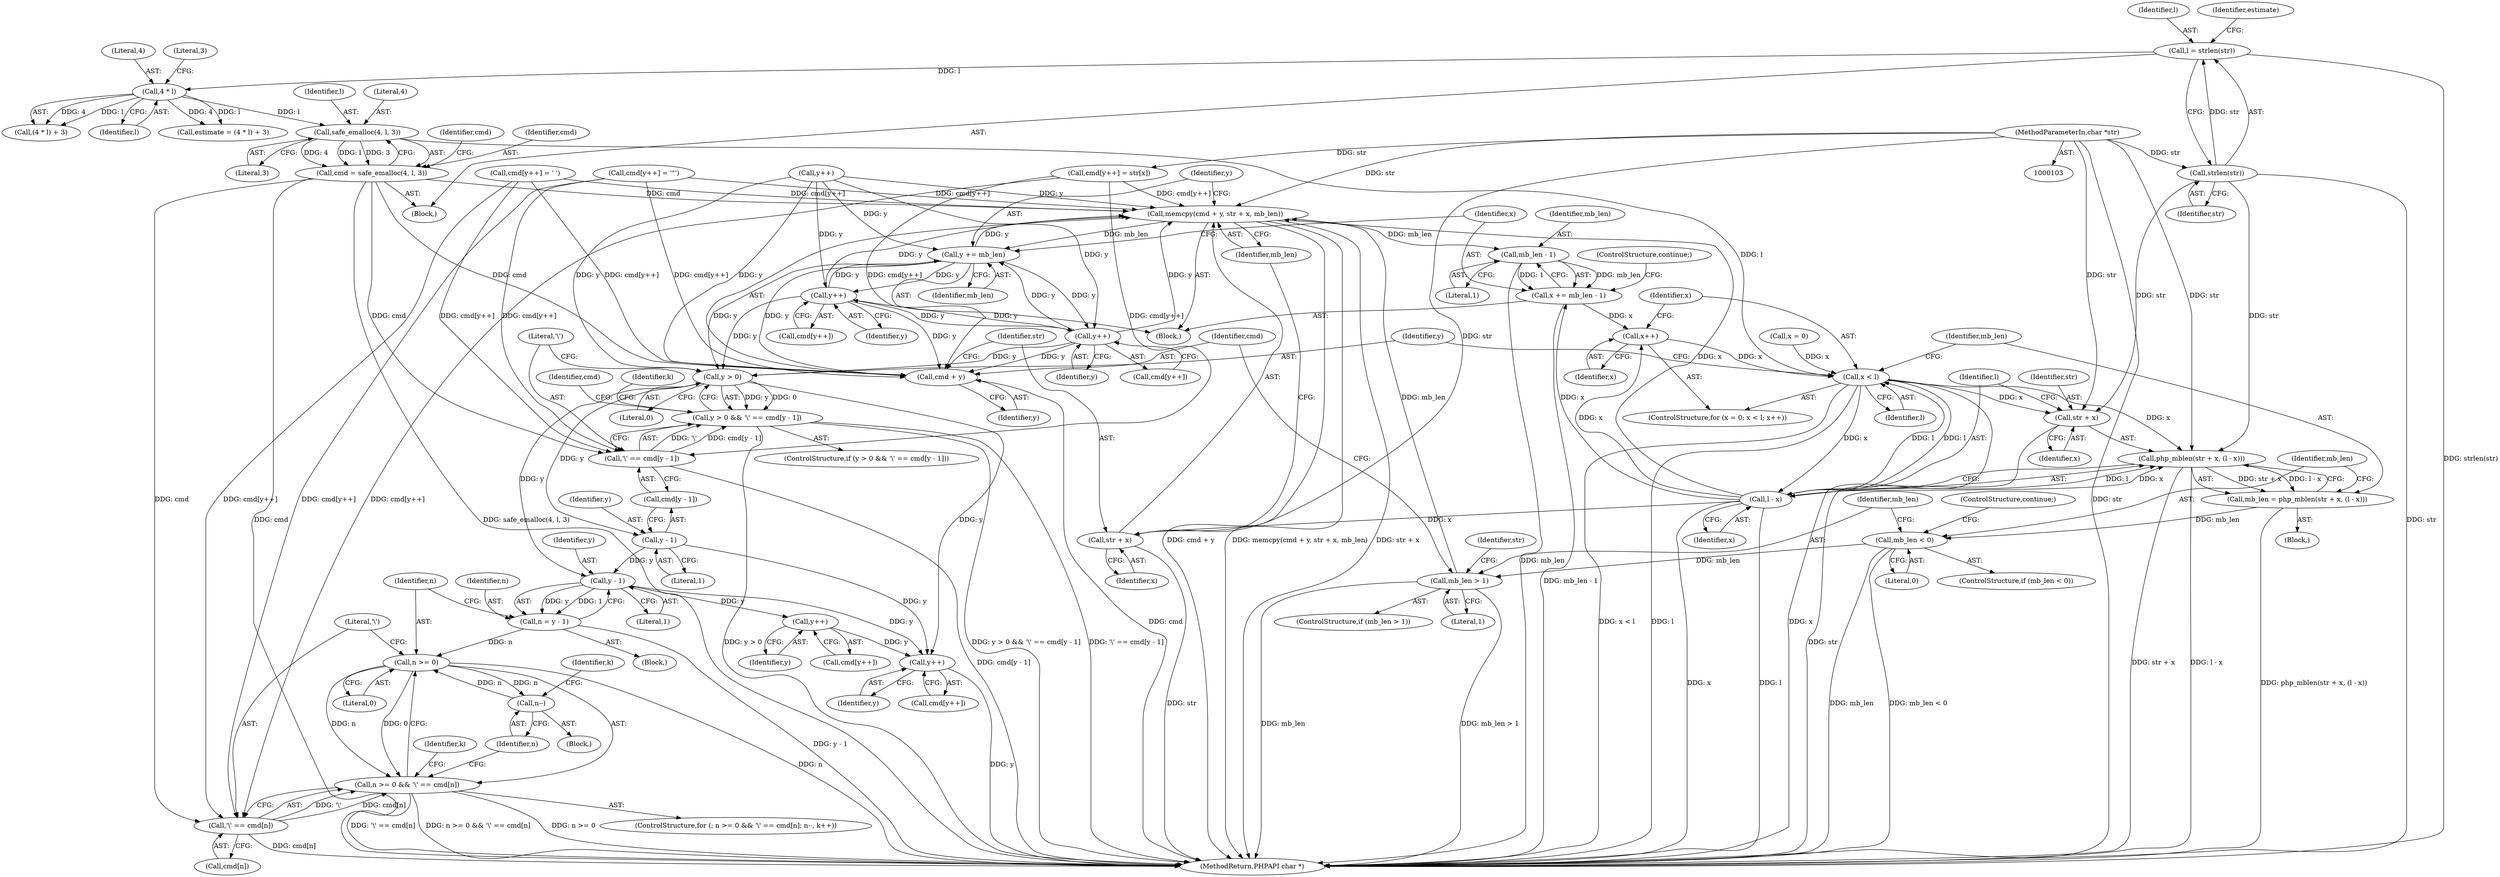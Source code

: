 digraph "0_php_d2ac264ffea5ca2e85640b6736e0c7cd4ee9a4a9@API" {
"1000128" [label="(Call,safe_emalloc(4, l, 3))"];
"1000121" [label="(Call,4 * l)"];
"1000112" [label="(Call,l = strlen(str))"];
"1000114" [label="(Call,strlen(str))"];
"1000104" [label="(MethodParameterIn,char *str)"];
"1000126" [label="(Call,cmd = safe_emalloc(4, l, 3))"];
"1000170" [label="(Call,memcpy(cmd + y, str + x, mb_len))"];
"1000178" [label="(Call,y += mb_len)"];
"1000171" [label="(Call,cmd + y)"];
"1000197" [label="(Call,y++)"];
"1000205" [label="(Call,y++)"];
"1000212" [label="(Call,y > 0)"];
"1000211" [label="(Call,y > 0 && '\\' == cmd[y - 1])"];
"1000219" [label="(Call,y - 1)"];
"1000230" [label="(Call,y - 1)"];
"1000228" [label="(Call,n = y - 1)"];
"1000235" [label="(Call,n >= 0)"];
"1000234" [label="(Call,n >= 0 && '\\' == cmd[n])"];
"1000244" [label="(Call,n--)"];
"1000256" [label="(Call,y++)"];
"1000262" [label="(Call,y++)"];
"1000183" [label="(Call,mb_len - 1)"];
"1000181" [label="(Call,x += mb_len - 1)"];
"1000145" [label="(Call,x++)"];
"1000142" [label="(Call,x < l)"];
"1000151" [label="(Call,php_mblen(str + x, (l - x)))"];
"1000149" [label="(Call,mb_len = php_mblen(str + x, (l - x)))"];
"1000159" [label="(Call,mb_len < 0)"];
"1000166" [label="(Call,mb_len > 1)"];
"1000152" [label="(Call,str + x)"];
"1000155" [label="(Call,l - x)"];
"1000174" [label="(Call,str + x)"];
"1000215" [label="(Call,'\\' == cmd[y - 1])"];
"1000238" [label="(Call,'\\' == cmd[n])"];
"1000122" [label="(Literal,4)"];
"1000124" [label="(Literal,3)"];
"1000131" [label="(Literal,3)"];
"1000174" [label="(Call,str + x)"];
"1000155" [label="(Call,l - x)"];
"1000216" [label="(Literal,'\\')"];
"1000235" [label="(Call,n >= 0)"];
"1000234" [label="(Call,n >= 0 && '\\' == cmd[n])"];
"1000138" [label="(ControlStructure,for (x = 0; x < l; x++))"];
"1000146" [label="(Identifier,x)"];
"1000173" [label="(Identifier,y)"];
"1000213" [label="(Identifier,y)"];
"1000243" [label="(Block,)"];
"1000237" [label="(Literal,0)"];
"1000211" [label="(Call,y > 0 && '\\' == cmd[y - 1])"];
"1000171" [label="(Call,cmd + y)"];
"1000115" [label="(Identifier,str)"];
"1000197" [label="(Call,y++)"];
"1000232" [label="(Literal,1)"];
"1000118" [label="(Call,estimate = (4 * l) + 3)"];
"1000104" [label="(MethodParameterIn,char *str)"];
"1000130" [label="(Identifier,l)"];
"1000143" [label="(Identifier,x)"];
"1000158" [label="(ControlStructure,if (mb_len < 0))"];
"1000220" [label="(Identifier,y)"];
"1000236" [label="(Identifier,n)"];
"1000262" [label="(Call,y++)"];
"1000250" [label="(Identifier,k)"];
"1000151" [label="(Call,php_mblen(str + x, (l - x)))"];
"1000247" [label="(Identifier,k)"];
"1000239" [label="(Literal,'\\')"];
"1000179" [label="(Identifier,y)"];
"1000206" [label="(Identifier,y)"];
"1000244" [label="(Call,n--)"];
"1000160" [label="(Identifier,mb_len)"];
"1000120" [label="(Call,(4 * l) + 3)"];
"1000169" [label="(Block,)"];
"1000263" [label="(Identifier,y)"];
"1000198" [label="(Identifier,y)"];
"1000167" [label="(Identifier,mb_len)"];
"1000203" [label="(Call,cmd[y++])"];
"1000181" [label="(Call,x += mb_len - 1)"];
"1000105" [label="(Block,)"];
"1000177" [label="(Identifier,mb_len)"];
"1000180" [label="(Identifier,mb_len)"];
"1000142" [label="(Call,x < l)"];
"1000153" [label="(Identifier,str)"];
"1000225" [label="(Identifier,k)"];
"1000189" [label="(Identifier,str)"];
"1000212" [label="(Call,y > 0)"];
"1000127" [label="(Identifier,cmd)"];
"1000184" [label="(Identifier,mb_len)"];
"1000113" [label="(Identifier,l)"];
"1000230" [label="(Call,y - 1)"];
"1000163" [label="(ControlStructure,continue;)"];
"1000257" [label="(Identifier,y)"];
"1000152" [label="(Call,str + x)"];
"1000215" [label="(Call,'\\' == cmd[y - 1])"];
"1000147" [label="(Block,)"];
"1000114" [label="(Call,strlen(str))"];
"1000229" [label="(Identifier,n)"];
"1000132" [label="(Call,cmd[y++] = '\"')"];
"1000170" [label="(Call,memcpy(cmd + y, str + x, mb_len))"];
"1000128" [label="(Call,safe_emalloc(4, l, 3))"];
"1000205" [label="(Call,y++)"];
"1000150" [label="(Identifier,mb_len)"];
"1000112" [label="(Call,l = strlen(str))"];
"1000214" [label="(Literal,0)"];
"1000182" [label="(Identifier,x)"];
"1000161" [label="(Literal,0)"];
"1000256" [label="(Call,y++)"];
"1000195" [label="(Call,cmd[y++])"];
"1000254" [label="(Call,cmd[y++])"];
"1000219" [label="(Call,y - 1)"];
"1000240" [label="(Call,cmd[n])"];
"1000165" [label="(ControlStructure,if (mb_len > 1))"];
"1000233" [label="(ControlStructure,for (; n >= 0 && '\\' == cmd[n]; n--, k++))"];
"1000156" [label="(Identifier,l)"];
"1000245" [label="(Identifier,n)"];
"1000166" [label="(Call,mb_len > 1)"];
"1000134" [label="(Identifier,cmd)"];
"1000172" [label="(Identifier,cmd)"];
"1000221" [label="(Literal,1)"];
"1000260" [label="(Call,cmd[y++])"];
"1000202" [label="(Call,cmd[y++] = str[x])"];
"1000217" [label="(Call,cmd[y - 1])"];
"1000185" [label="(Literal,1)"];
"1000194" [label="(Call,cmd[y++] = ' ')"];
"1000178" [label="(Call,y += mb_len)"];
"1000119" [label="(Identifier,estimate)"];
"1000261" [label="(Identifier,cmd)"];
"1000231" [label="(Identifier,y)"];
"1000175" [label="(Identifier,str)"];
"1000228" [label="(Call,n = y - 1)"];
"1000139" [label="(Call,x = 0)"];
"1000186" [label="(ControlStructure,continue;)"];
"1000144" [label="(Identifier,l)"];
"1000129" [label="(Literal,4)"];
"1000176" [label="(Identifier,x)"];
"1000210" [label="(ControlStructure,if (y > 0 && '\\' == cmd[y - 1]))"];
"1000238" [label="(Call,'\\' == cmd[n])"];
"1000222" [label="(Block,)"];
"1000157" [label="(Identifier,x)"];
"1000121" [label="(Call,4 * l)"];
"1000159" [label="(Call,mb_len < 0)"];
"1000154" [label="(Identifier,x)"];
"1000126" [label="(Call,cmd = safe_emalloc(4, l, 3))"];
"1000149" [label="(Call,mb_len = php_mblen(str + x, (l - x)))"];
"1000168" [label="(Literal,1)"];
"1000135" [label="(Call,y++)"];
"1000265" [label="(MethodReturn,PHPAPI char *)"];
"1000123" [label="(Identifier,l)"];
"1000183" [label="(Call,mb_len - 1)"];
"1000145" [label="(Call,x++)"];
"1000128" -> "1000126"  [label="AST: "];
"1000128" -> "1000131"  [label="CFG: "];
"1000129" -> "1000128"  [label="AST: "];
"1000130" -> "1000128"  [label="AST: "];
"1000131" -> "1000128"  [label="AST: "];
"1000126" -> "1000128"  [label="CFG: "];
"1000128" -> "1000126"  [label="DDG: 4"];
"1000128" -> "1000126"  [label="DDG: l"];
"1000128" -> "1000126"  [label="DDG: 3"];
"1000121" -> "1000128"  [label="DDG: l"];
"1000128" -> "1000142"  [label="DDG: l"];
"1000121" -> "1000120"  [label="AST: "];
"1000121" -> "1000123"  [label="CFG: "];
"1000122" -> "1000121"  [label="AST: "];
"1000123" -> "1000121"  [label="AST: "];
"1000124" -> "1000121"  [label="CFG: "];
"1000121" -> "1000118"  [label="DDG: 4"];
"1000121" -> "1000118"  [label="DDG: l"];
"1000121" -> "1000120"  [label="DDG: 4"];
"1000121" -> "1000120"  [label="DDG: l"];
"1000112" -> "1000121"  [label="DDG: l"];
"1000112" -> "1000105"  [label="AST: "];
"1000112" -> "1000114"  [label="CFG: "];
"1000113" -> "1000112"  [label="AST: "];
"1000114" -> "1000112"  [label="AST: "];
"1000119" -> "1000112"  [label="CFG: "];
"1000112" -> "1000265"  [label="DDG: strlen(str)"];
"1000114" -> "1000112"  [label="DDG: str"];
"1000114" -> "1000115"  [label="CFG: "];
"1000115" -> "1000114"  [label="AST: "];
"1000114" -> "1000265"  [label="DDG: str"];
"1000104" -> "1000114"  [label="DDG: str"];
"1000114" -> "1000151"  [label="DDG: str"];
"1000114" -> "1000152"  [label="DDG: str"];
"1000104" -> "1000103"  [label="AST: "];
"1000104" -> "1000265"  [label="DDG: str"];
"1000104" -> "1000151"  [label="DDG: str"];
"1000104" -> "1000152"  [label="DDG: str"];
"1000104" -> "1000170"  [label="DDG: str"];
"1000104" -> "1000174"  [label="DDG: str"];
"1000104" -> "1000202"  [label="DDG: str"];
"1000126" -> "1000105"  [label="AST: "];
"1000127" -> "1000126"  [label="AST: "];
"1000134" -> "1000126"  [label="CFG: "];
"1000126" -> "1000265"  [label="DDG: cmd"];
"1000126" -> "1000265"  [label="DDG: safe_emalloc(4, l, 3)"];
"1000126" -> "1000170"  [label="DDG: cmd"];
"1000126" -> "1000171"  [label="DDG: cmd"];
"1000126" -> "1000215"  [label="DDG: cmd"];
"1000126" -> "1000238"  [label="DDG: cmd"];
"1000170" -> "1000169"  [label="AST: "];
"1000170" -> "1000177"  [label="CFG: "];
"1000171" -> "1000170"  [label="AST: "];
"1000174" -> "1000170"  [label="AST: "];
"1000177" -> "1000170"  [label="AST: "];
"1000179" -> "1000170"  [label="CFG: "];
"1000170" -> "1000265"  [label="DDG: cmd + y"];
"1000170" -> "1000265"  [label="DDG: memcpy(cmd + y, str + x, mb_len)"];
"1000170" -> "1000265"  [label="DDG: str + x"];
"1000194" -> "1000170"  [label="DDG: cmd[y++]"];
"1000202" -> "1000170"  [label="DDG: cmd[y++]"];
"1000132" -> "1000170"  [label="DDG: cmd[y++]"];
"1000178" -> "1000170"  [label="DDG: y"];
"1000205" -> "1000170"  [label="DDG: y"];
"1000135" -> "1000170"  [label="DDG: y"];
"1000197" -> "1000170"  [label="DDG: y"];
"1000155" -> "1000170"  [label="DDG: x"];
"1000166" -> "1000170"  [label="DDG: mb_len"];
"1000170" -> "1000178"  [label="DDG: mb_len"];
"1000170" -> "1000183"  [label="DDG: mb_len"];
"1000178" -> "1000169"  [label="AST: "];
"1000178" -> "1000180"  [label="CFG: "];
"1000179" -> "1000178"  [label="AST: "];
"1000180" -> "1000178"  [label="AST: "];
"1000182" -> "1000178"  [label="CFG: "];
"1000178" -> "1000171"  [label="DDG: y"];
"1000205" -> "1000178"  [label="DDG: y"];
"1000135" -> "1000178"  [label="DDG: y"];
"1000197" -> "1000178"  [label="DDG: y"];
"1000178" -> "1000197"  [label="DDG: y"];
"1000178" -> "1000205"  [label="DDG: y"];
"1000178" -> "1000212"  [label="DDG: y"];
"1000171" -> "1000173"  [label="CFG: "];
"1000172" -> "1000171"  [label="AST: "];
"1000173" -> "1000171"  [label="AST: "];
"1000175" -> "1000171"  [label="CFG: "];
"1000171" -> "1000265"  [label="DDG: cmd"];
"1000194" -> "1000171"  [label="DDG: cmd[y++]"];
"1000202" -> "1000171"  [label="DDG: cmd[y++]"];
"1000132" -> "1000171"  [label="DDG: cmd[y++]"];
"1000205" -> "1000171"  [label="DDG: y"];
"1000135" -> "1000171"  [label="DDG: y"];
"1000197" -> "1000171"  [label="DDG: y"];
"1000197" -> "1000195"  [label="AST: "];
"1000197" -> "1000198"  [label="CFG: "];
"1000198" -> "1000197"  [label="AST: "];
"1000195" -> "1000197"  [label="CFG: "];
"1000205" -> "1000197"  [label="DDG: y"];
"1000135" -> "1000197"  [label="DDG: y"];
"1000197" -> "1000205"  [label="DDG: y"];
"1000197" -> "1000212"  [label="DDG: y"];
"1000205" -> "1000203"  [label="AST: "];
"1000205" -> "1000206"  [label="CFG: "];
"1000206" -> "1000205"  [label="AST: "];
"1000203" -> "1000205"  [label="CFG: "];
"1000135" -> "1000205"  [label="DDG: y"];
"1000205" -> "1000212"  [label="DDG: y"];
"1000212" -> "1000211"  [label="AST: "];
"1000212" -> "1000214"  [label="CFG: "];
"1000213" -> "1000212"  [label="AST: "];
"1000214" -> "1000212"  [label="AST: "];
"1000216" -> "1000212"  [label="CFG: "];
"1000211" -> "1000212"  [label="CFG: "];
"1000212" -> "1000211"  [label="DDG: y"];
"1000212" -> "1000211"  [label="DDG: 0"];
"1000135" -> "1000212"  [label="DDG: y"];
"1000212" -> "1000219"  [label="DDG: y"];
"1000212" -> "1000230"  [label="DDG: y"];
"1000212" -> "1000262"  [label="DDG: y"];
"1000211" -> "1000210"  [label="AST: "];
"1000211" -> "1000215"  [label="CFG: "];
"1000215" -> "1000211"  [label="AST: "];
"1000225" -> "1000211"  [label="CFG: "];
"1000261" -> "1000211"  [label="CFG: "];
"1000211" -> "1000265"  [label="DDG: y > 0"];
"1000211" -> "1000265"  [label="DDG: y > 0 && '\\' == cmd[y - 1]"];
"1000211" -> "1000265"  [label="DDG: '\\' == cmd[y - 1]"];
"1000215" -> "1000211"  [label="DDG: '\\'"];
"1000215" -> "1000211"  [label="DDG: cmd[y - 1]"];
"1000219" -> "1000217"  [label="AST: "];
"1000219" -> "1000221"  [label="CFG: "];
"1000220" -> "1000219"  [label="AST: "];
"1000221" -> "1000219"  [label="AST: "];
"1000217" -> "1000219"  [label="CFG: "];
"1000219" -> "1000230"  [label="DDG: y"];
"1000219" -> "1000262"  [label="DDG: y"];
"1000230" -> "1000228"  [label="AST: "];
"1000230" -> "1000232"  [label="CFG: "];
"1000231" -> "1000230"  [label="AST: "];
"1000232" -> "1000230"  [label="AST: "];
"1000228" -> "1000230"  [label="CFG: "];
"1000230" -> "1000228"  [label="DDG: y"];
"1000230" -> "1000228"  [label="DDG: 1"];
"1000230" -> "1000256"  [label="DDG: y"];
"1000230" -> "1000262"  [label="DDG: y"];
"1000228" -> "1000222"  [label="AST: "];
"1000229" -> "1000228"  [label="AST: "];
"1000236" -> "1000228"  [label="CFG: "];
"1000228" -> "1000265"  [label="DDG: y - 1"];
"1000228" -> "1000235"  [label="DDG: n"];
"1000235" -> "1000234"  [label="AST: "];
"1000235" -> "1000237"  [label="CFG: "];
"1000236" -> "1000235"  [label="AST: "];
"1000237" -> "1000235"  [label="AST: "];
"1000239" -> "1000235"  [label="CFG: "];
"1000234" -> "1000235"  [label="CFG: "];
"1000235" -> "1000265"  [label="DDG: n"];
"1000235" -> "1000234"  [label="DDG: n"];
"1000235" -> "1000234"  [label="DDG: 0"];
"1000244" -> "1000235"  [label="DDG: n"];
"1000235" -> "1000244"  [label="DDG: n"];
"1000234" -> "1000233"  [label="AST: "];
"1000234" -> "1000238"  [label="CFG: "];
"1000238" -> "1000234"  [label="AST: "];
"1000245" -> "1000234"  [label="CFG: "];
"1000250" -> "1000234"  [label="CFG: "];
"1000234" -> "1000265"  [label="DDG: n >= 0"];
"1000234" -> "1000265"  [label="DDG: '\\' == cmd[n]"];
"1000234" -> "1000265"  [label="DDG: n >= 0 && '\\' == cmd[n]"];
"1000238" -> "1000234"  [label="DDG: '\\'"];
"1000238" -> "1000234"  [label="DDG: cmd[n]"];
"1000244" -> "1000243"  [label="AST: "];
"1000244" -> "1000245"  [label="CFG: "];
"1000245" -> "1000244"  [label="AST: "];
"1000247" -> "1000244"  [label="CFG: "];
"1000256" -> "1000254"  [label="AST: "];
"1000256" -> "1000257"  [label="CFG: "];
"1000257" -> "1000256"  [label="AST: "];
"1000254" -> "1000256"  [label="CFG: "];
"1000256" -> "1000262"  [label="DDG: y"];
"1000262" -> "1000260"  [label="AST: "];
"1000262" -> "1000263"  [label="CFG: "];
"1000263" -> "1000262"  [label="AST: "];
"1000260" -> "1000262"  [label="CFG: "];
"1000262" -> "1000265"  [label="DDG: y"];
"1000183" -> "1000181"  [label="AST: "];
"1000183" -> "1000185"  [label="CFG: "];
"1000184" -> "1000183"  [label="AST: "];
"1000185" -> "1000183"  [label="AST: "];
"1000181" -> "1000183"  [label="CFG: "];
"1000183" -> "1000265"  [label="DDG: mb_len"];
"1000183" -> "1000181"  [label="DDG: mb_len"];
"1000183" -> "1000181"  [label="DDG: 1"];
"1000181" -> "1000169"  [label="AST: "];
"1000182" -> "1000181"  [label="AST: "];
"1000186" -> "1000181"  [label="CFG: "];
"1000181" -> "1000265"  [label="DDG: mb_len - 1"];
"1000181" -> "1000145"  [label="DDG: x"];
"1000155" -> "1000181"  [label="DDG: x"];
"1000145" -> "1000138"  [label="AST: "];
"1000145" -> "1000146"  [label="CFG: "];
"1000146" -> "1000145"  [label="AST: "];
"1000143" -> "1000145"  [label="CFG: "];
"1000145" -> "1000142"  [label="DDG: x"];
"1000155" -> "1000145"  [label="DDG: x"];
"1000142" -> "1000138"  [label="AST: "];
"1000142" -> "1000144"  [label="CFG: "];
"1000143" -> "1000142"  [label="AST: "];
"1000144" -> "1000142"  [label="AST: "];
"1000150" -> "1000142"  [label="CFG: "];
"1000213" -> "1000142"  [label="CFG: "];
"1000142" -> "1000265"  [label="DDG: x < l"];
"1000142" -> "1000265"  [label="DDG: l"];
"1000142" -> "1000265"  [label="DDG: x"];
"1000139" -> "1000142"  [label="DDG: x"];
"1000155" -> "1000142"  [label="DDG: l"];
"1000142" -> "1000151"  [label="DDG: x"];
"1000142" -> "1000152"  [label="DDG: x"];
"1000142" -> "1000155"  [label="DDG: l"];
"1000142" -> "1000155"  [label="DDG: x"];
"1000151" -> "1000149"  [label="AST: "];
"1000151" -> "1000155"  [label="CFG: "];
"1000152" -> "1000151"  [label="AST: "];
"1000155" -> "1000151"  [label="AST: "];
"1000149" -> "1000151"  [label="CFG: "];
"1000151" -> "1000265"  [label="DDG: str + x"];
"1000151" -> "1000265"  [label="DDG: l - x"];
"1000151" -> "1000149"  [label="DDG: str + x"];
"1000151" -> "1000149"  [label="DDG: l - x"];
"1000155" -> "1000151"  [label="DDG: l"];
"1000155" -> "1000151"  [label="DDG: x"];
"1000149" -> "1000147"  [label="AST: "];
"1000150" -> "1000149"  [label="AST: "];
"1000160" -> "1000149"  [label="CFG: "];
"1000149" -> "1000265"  [label="DDG: php_mblen(str + x, (l - x))"];
"1000149" -> "1000159"  [label="DDG: mb_len"];
"1000159" -> "1000158"  [label="AST: "];
"1000159" -> "1000161"  [label="CFG: "];
"1000160" -> "1000159"  [label="AST: "];
"1000161" -> "1000159"  [label="AST: "];
"1000163" -> "1000159"  [label="CFG: "];
"1000167" -> "1000159"  [label="CFG: "];
"1000159" -> "1000265"  [label="DDG: mb_len < 0"];
"1000159" -> "1000265"  [label="DDG: mb_len"];
"1000159" -> "1000166"  [label="DDG: mb_len"];
"1000166" -> "1000165"  [label="AST: "];
"1000166" -> "1000168"  [label="CFG: "];
"1000167" -> "1000166"  [label="AST: "];
"1000168" -> "1000166"  [label="AST: "];
"1000172" -> "1000166"  [label="CFG: "];
"1000189" -> "1000166"  [label="CFG: "];
"1000166" -> "1000265"  [label="DDG: mb_len > 1"];
"1000166" -> "1000265"  [label="DDG: mb_len"];
"1000152" -> "1000154"  [label="CFG: "];
"1000153" -> "1000152"  [label="AST: "];
"1000154" -> "1000152"  [label="AST: "];
"1000156" -> "1000152"  [label="CFG: "];
"1000152" -> "1000265"  [label="DDG: str"];
"1000155" -> "1000157"  [label="CFG: "];
"1000156" -> "1000155"  [label="AST: "];
"1000157" -> "1000155"  [label="AST: "];
"1000155" -> "1000265"  [label="DDG: x"];
"1000155" -> "1000265"  [label="DDG: l"];
"1000155" -> "1000174"  [label="DDG: x"];
"1000174" -> "1000176"  [label="CFG: "];
"1000175" -> "1000174"  [label="AST: "];
"1000176" -> "1000174"  [label="AST: "];
"1000177" -> "1000174"  [label="CFG: "];
"1000174" -> "1000265"  [label="DDG: str"];
"1000215" -> "1000217"  [label="CFG: "];
"1000216" -> "1000215"  [label="AST: "];
"1000217" -> "1000215"  [label="AST: "];
"1000215" -> "1000265"  [label="DDG: cmd[y - 1]"];
"1000194" -> "1000215"  [label="DDG: cmd[y++]"];
"1000202" -> "1000215"  [label="DDG: cmd[y++]"];
"1000132" -> "1000215"  [label="DDG: cmd[y++]"];
"1000238" -> "1000240"  [label="CFG: "];
"1000239" -> "1000238"  [label="AST: "];
"1000240" -> "1000238"  [label="AST: "];
"1000238" -> "1000265"  [label="DDG: cmd[n]"];
"1000194" -> "1000238"  [label="DDG: cmd[y++]"];
"1000202" -> "1000238"  [label="DDG: cmd[y++]"];
"1000132" -> "1000238"  [label="DDG: cmd[y++]"];
}
